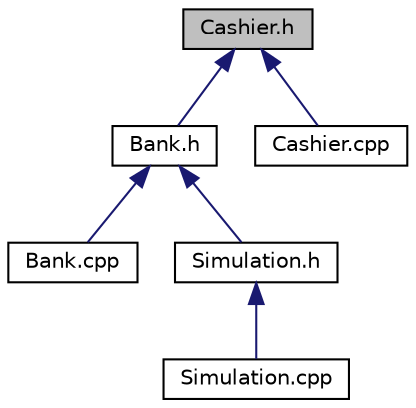 digraph "Cashier.h"
{
 // LATEX_PDF_SIZE
  edge [fontname="Helvetica",fontsize="10",labelfontname="Helvetica",labelfontsize="10"];
  node [fontname="Helvetica",fontsize="10",shape=record];
  Node1 [label="Cashier.h",height=0.2,width=0.4,color="black", fillcolor="grey75", style="filled", fontcolor="black",tooltip="Classe Cashier."];
  Node1 -> Node2 [dir="back",color="midnightblue",fontsize="10",style="solid",fontname="Helvetica"];
  Node2 [label="Bank.h",height=0.2,width=0.4,color="black", fillcolor="white", style="filled",URL="$_bank_8h.html",tooltip="Classe Bank."];
  Node2 -> Node3 [dir="back",color="midnightblue",fontsize="10",style="solid",fontname="Helvetica"];
  Node3 [label="Bank.cpp",height=0.2,width=0.4,color="black", fillcolor="white", style="filled",URL="$_bank_8cpp.html",tooltip="Classe Bank."];
  Node2 -> Node4 [dir="back",color="midnightblue",fontsize="10",style="solid",fontname="Helvetica"];
  Node4 [label="Simulation.h",height=0.2,width=0.4,color="black", fillcolor="white", style="filled",URL="$_simulation_8h.html",tooltip="Classe Simulation."];
  Node4 -> Node5 [dir="back",color="midnightblue",fontsize="10",style="solid",fontname="Helvetica"];
  Node5 [label="Simulation.cpp",height=0.2,width=0.4,color="black", fillcolor="white", style="filled",URL="$_simulation_8cpp.html",tooltip="Classe Simulation."];
  Node1 -> Node6 [dir="back",color="midnightblue",fontsize="10",style="solid",fontname="Helvetica"];
  Node6 [label="Cashier.cpp",height=0.2,width=0.4,color="black", fillcolor="white", style="filled",URL="$_cashier_8cpp.html",tooltip="Classe Cashier."];
}
